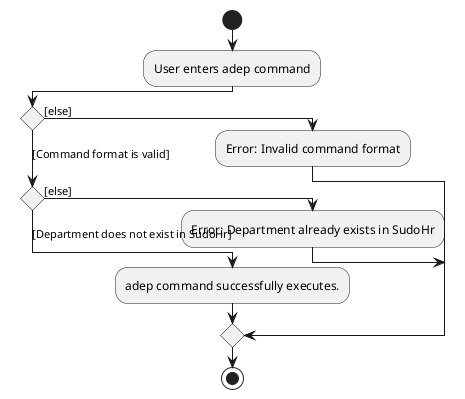 
@startuml
!pragma useVerticalIf on
start
:User enters adep command;
if () then ([else])
  :Error: Invalid command format;
([Command format is valid])elseif () then ([else])
  :Error: Department already exists in SudoHr;
 else ([Department does not exist in SudoHr])
  :adep command successfully executes.;
 endif
stop

@enduml
